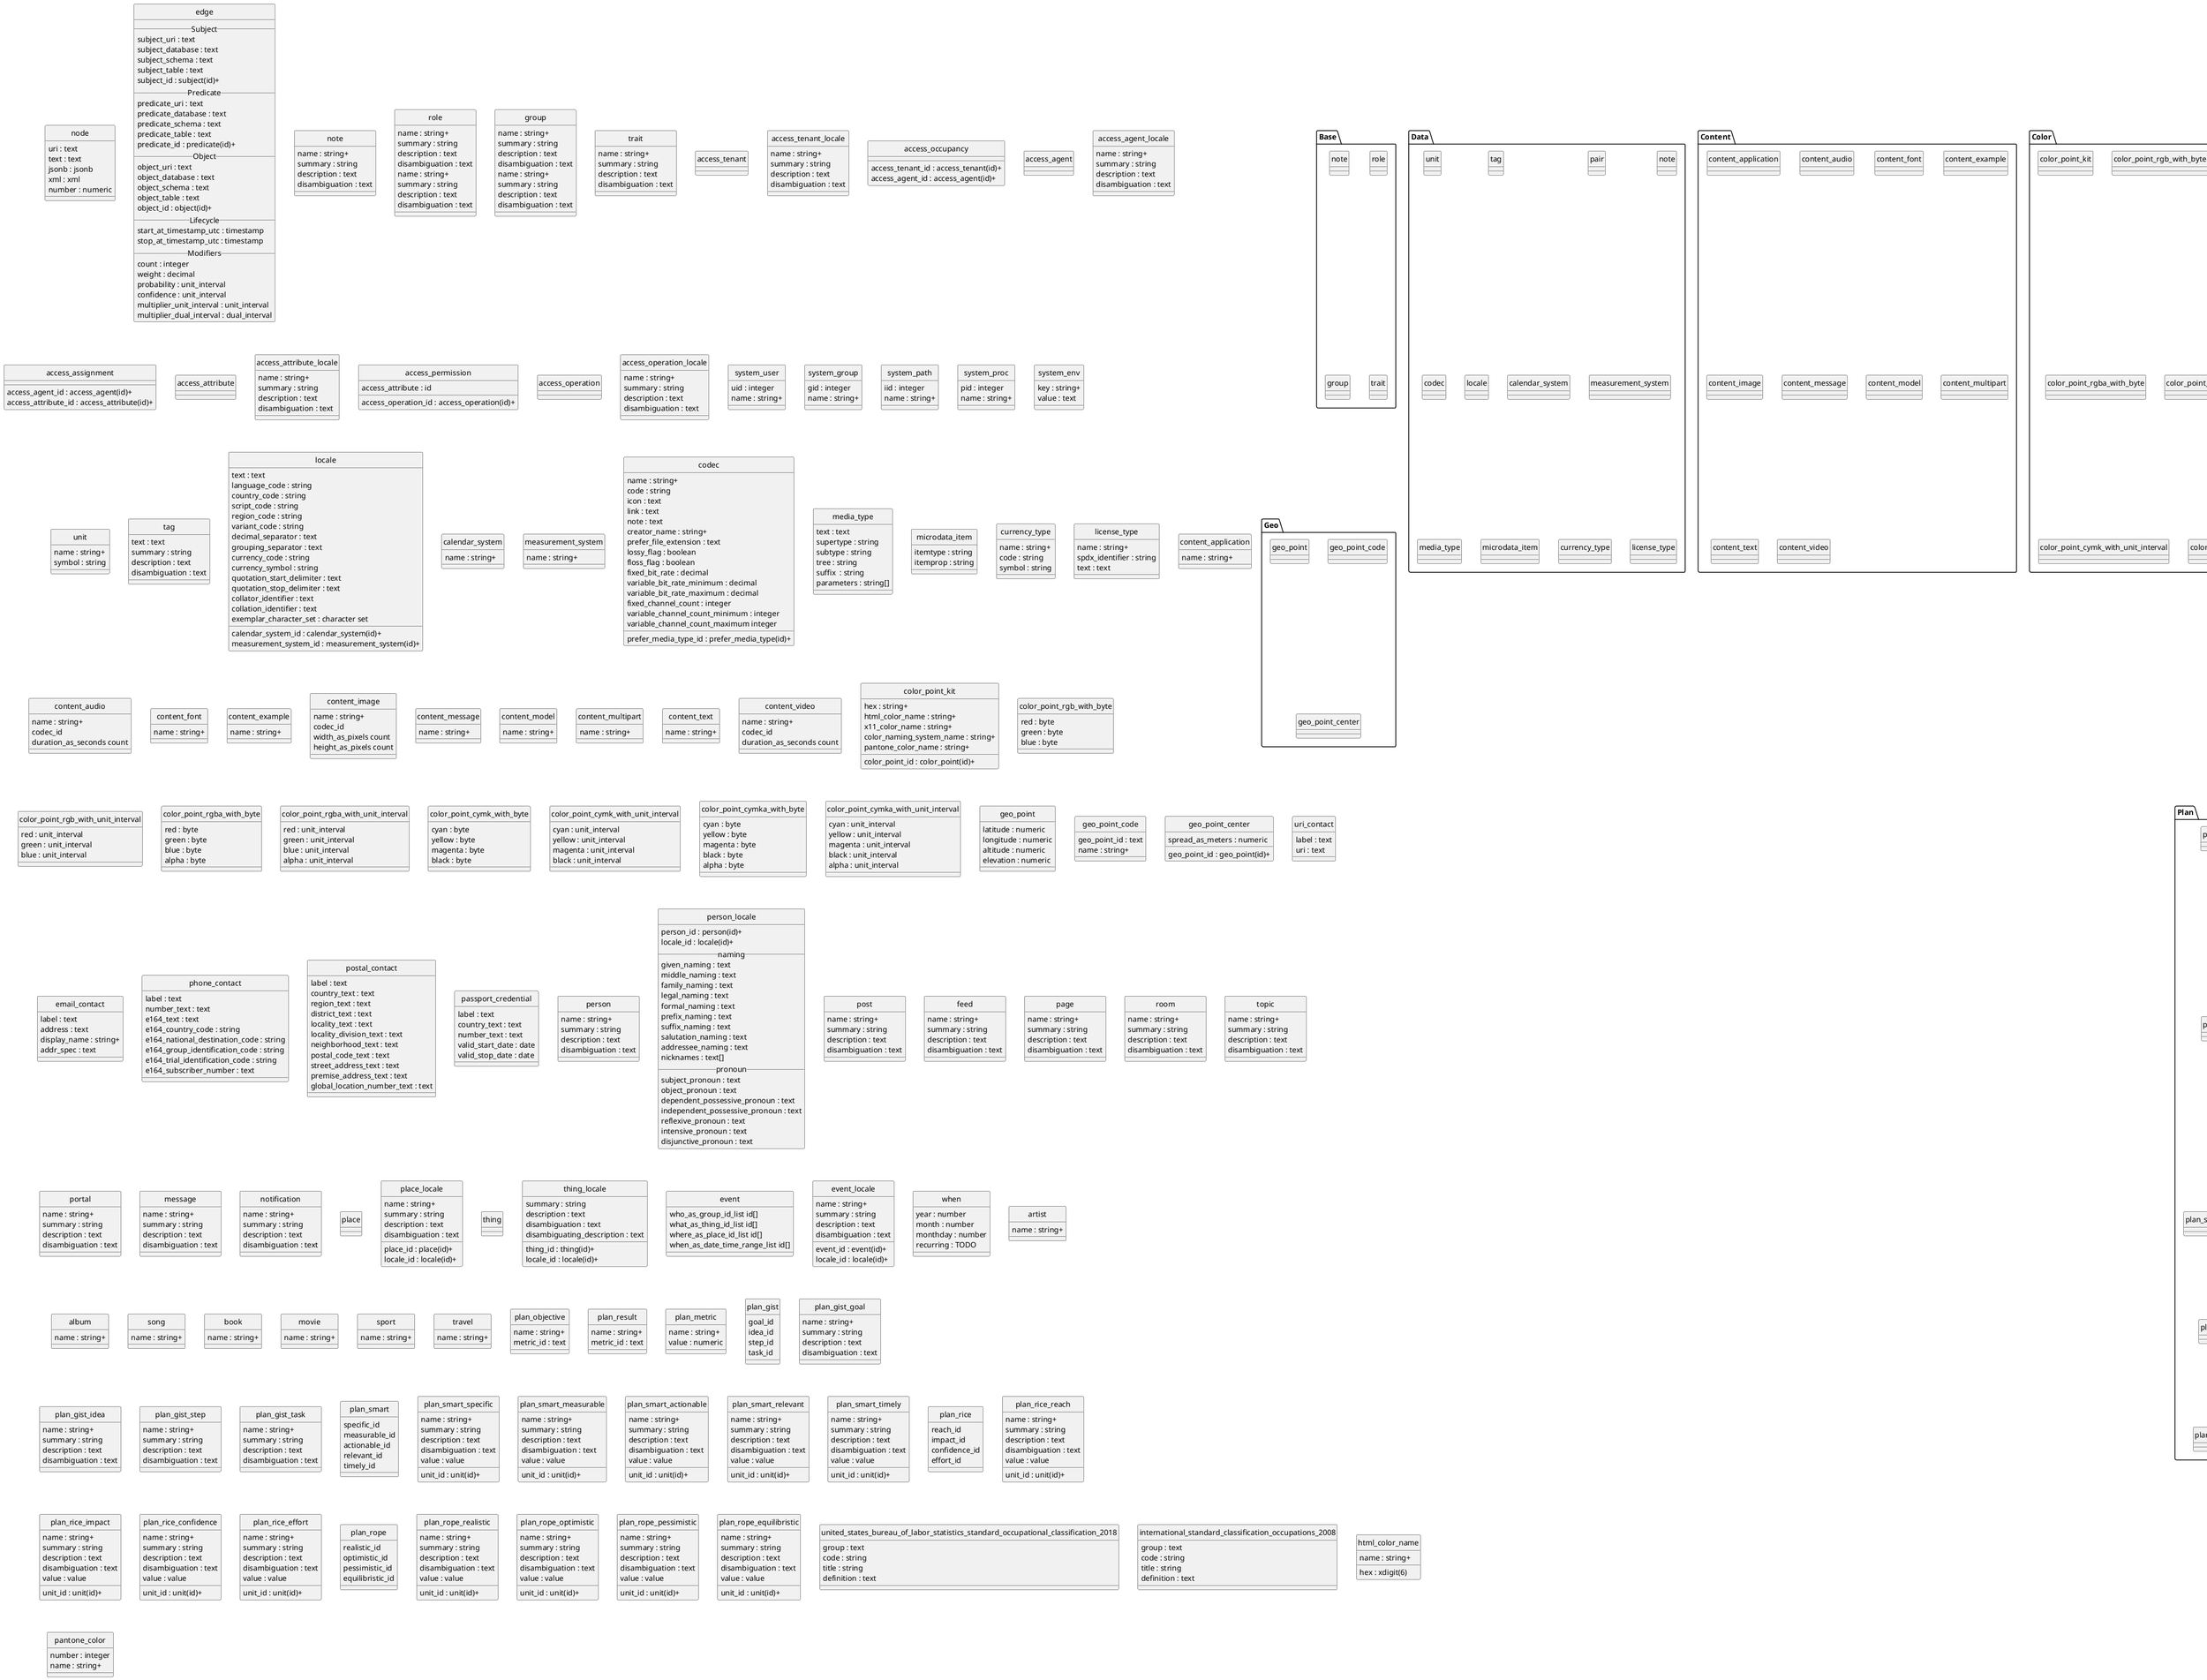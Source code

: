 @startuml all

' use monochrome instead of color
skinparam monochrome true
skinparam linetype ortho
hide circle

' use orthogonal lines to fix problems with angled crows feet
skinparam linetype ortho

' hide the spot
hide circle

'left to right direction
top to bottom direction

' transparent layout box
skinparam package<<Layout>> {
  borderColor Transparent
  backgroundColor Transparent
  fontColor Transparent
  stereotypeFontColor Transparent
}

'''
'
' Package section
'
'''

package Graph {
  entity node
  entity edge
}

package Base {
  entity note
  entity role
  entity group
  entity trait
}

package Data {
  entity unit
  entity tag
  entity pair
  entity note
  entity codec
  entity locale
  entity calendar_system
  entity measurement_system
  entity media_type
  entity microdata_item
  entity currency_type
  entity license_type
}

package Content {
  entity content_application
  entity content_audio
  entity content_font
  entity content_example
  entity content_image
  entity content_message
  entity content_model
  entity content_multipart
  entity content_text
  entity content_video
}

package Color {
  entity color_point_kit
  entity color_point_rgb_with_byte
  entity color_point_rgb_with_unit_interval
  entity color_point_rgba_with_byte
  entity color_point_rgba_with_unit_interval
  entity color_point_cymk_with_byte
  entity color_point_cymk_with_unit_interval
  entity color_point_cymka_with_byte
  entity color_point_cymka_with_unit_interval
}

package Geo {
  entity geo_point
  entity geo_point_code
  entity geo_point_center
}

package Contact {
  entity uri_contact
  entity email_contact
  entity phone_contact
  entity postal_contact
}

package Social {
  entity post
  entity feed
  entity page
  entity room
  entity role
  entity group
  entity topic
  entity portal
  entity message
  entity notification
}

package Concept {
  entity person
  entity person_locale
  entity place
  entity place_locale
  entity thing
  entity thing_locale
  entity event
  entity event_locale
  entity artist
  entity album
  entity song
  entity book
  entity when
  entity job_opening
  entity movie
  entity offer
  entity organization
  entity sport
  entity travel
}

package Plan {
  entity plan_objective
  entity plan_result
  entity plan_metric
  entity plan_gist
  entity plan_gist_goal
  entity plan_gist_idea
  entity plan_gist_step
  entity plan_gist_task
  entity plan_smart
  entity plan_smart_specific
  entity plan_smart_measurable
  entity plan_smart_actionable
  entity plan_smart_relevant
  entity plan_smart_timely
  entity plan_rice
  entity plan_rice_reach
  entity plan_rice_impact
  entity plan_rice_confidence
  entity plan_rice_effort
  entity plan_rope
  entity plan_rope_realistic
  entity plan_rope_optimistic
  entity plan_rope_pessimistic
  entity plan_rope_equilibristic
}

package Code {
  entity international_standard_classification_occupations_2008
  entity united_states_bureau_of_labor_statistics_standard_occupational_classification_2018
}

'''
'
' Graph
'
'''

entity node {
  uri : text
  text : text
  jsonb : jsonb
  xml : xml
  number : numeric
}

entity edge {
__ Subject __
  subject_uri : text
  subject_database : text
  subject_schema : text
  subject_table : text
  subject_id : subject(id)+
__ Predicate __
  predicate_uri : text
  predicate_database : text
  predicate_schema : text
  predicate_table : text
  predicate_id : predicate(id)+
__ Object __
  object_uri : text
  object_database : text
  object_schema : text
  object_table : text
  object_id : object(id)+
__ Lifecycle __
  start_at_timestamp_utc : timestamp
  stop_at_timestamp_utc : timestamp
__ Modifiers __
  count : integer
  weight : decimal
  probability : unit_interval
  confidence : unit_interval
  multiplier_unit_interval : unit_interval
  multiplier_dual_interval : dual_interval
}

'''
'
' Base
'
'''

entity note {
  name : string+
  summary : string
  description : text
  disambiguation : text
}

entity role {
  name : string+
  summary : string
  description : text
  disambiguation : text
}

entity group {
  name : string+
  summary : string
  description : text
  disambiguation : text
}

entity trait {
  name : string+
  summary : string
  description : text
  disambiguation : text
}

'''
'
' Access
'
'''

package Access {
  entity access_tenant
  entity access_tenant_locale
  entity access_occupancy
  entity access_agent
  entity access_agent_locale
  entity access_assignment
  entity access_attribute
  entity access_attribute_locale
  entity access_permission
  entity access_operation
  entity access_operation_locale
}


entity access_tenant {
}

entity access_tenant_locale {
  name : string+
  summary : string
  description : text
  disambiguation : text
}

entity access_occupancy {
  access_tenant_id : access_tenant(id)+
  access_agent_id : access_agent(id)+
}

entity access_agent {
}

entity access_agent_locale {
  name : string+
  summary : string
  description : text
  disambiguation : text
}

entity access_assignment {
  access_agent_id : access_agent(id)+
  access_attribute_id : access_attribute(id)+
}

entity access_attribute {
}

entity access_attribute_locale {
  name : string+
  summary : string
  description : text
  disambiguation : text
}

entity access_permission {
  access_attribute : id
  access_operation_id : access_operation(id)+
}

entity access_operation {
}

entity access_operation_locale {
  name : string+
  summary : string
  description : text
  disambiguation : text
}

'''
'
' System
'
'''

package System {
  entity system_user
  entity system_group
  entity system_path
  entity system_proc
  entity system_env
}

entity system_user {
  uid : integer
  name : string+
}

entity system_group {
  gid : integer
  name : string+
}

entity system_path {
  iid : integer
  name : string+
}

entity system_proc {
  pid : integer
  name : string+
}

entity system_env {
  key : string+
  value : text
}

'''
'
' Data
'
'''

entity unit {
  name : string+
  symbol : string
}

entity tag {
  text : text
  summary : string
  description : text
  disambiguation : text
}

entity locale {
  text : text
  language_code : string
  country_code : string
  script_code : string
  region_code : string
  variant_code : string
  decimal_separator : text
  grouping_separator : text
  currency_code : string
  currency_symbol : string
  quotation_start_delimiter : text
  quotation_stop_delimiter : text
  collator_identifier : text
  collation_identifier : text
  exemplar_character_set : character set
  calendar_system_id : calendar_system(id)+
  measurement_system_id : measurement_system(id)+
}

entity calendar_system {
  name : string+
}

entity measurement_system {
  name : string+
}

entity codec {
  name : string+
  code : string
  icon : text
  link : text
  note : text
  creator_name : string+
  prefer_file_extension : text
  prefer_media_type_id : prefer_media_type(id)+
  lossy_flag : boolean
  floss_flag : boolean
  fixed_bit_rate : decimal
  variable_bit_rate_minimum : decimal
  variable_bit_rate_maximum : decimal
  fixed_channel_count : integer
  variable_channel_count_minimum : integer
  variable_channel_count_maximum integer
}

entity media_type {
  text : text
  supertype : string
  subtype : string
  tree : string
  suffix  : string
  parameters : string[]
}

entity microdata_item {
  itemtype : string
  itemprop : string
}

entity currency_type {
  name : string+
  code : string
  symbol : string
}

entity license_type {
  name : string+
  spdx_identifier : string
  text : text
}

'''
'
' Content
'
'''

entity content_application {
  name : string+
}

entity content_audio {
  name : string+
  codec_id
  duration_as_seconds count
}

entity content_font {
  name : string+
}

entity content_example {
  name : string+
}

entity content_image {
  name : string+
  codec_id
  width_as_pixels count
  height_as_pixels count
}

entity content_message {
  name : string+
}

entity content_model {
  name : string+
}

entity content_multipart {
  name : string+
}

entity content_text {
  name : string+
}

entity content_video {
  name : string+
  codec_id
  duration_as_seconds count
}

'''
'
' Color
'
'''

entity color_point_kit {
  hex : string+
  color_point_id : color_point(id)+
  html_color_name : string+
  x11_color_name : string+
  color_naming_system_name : string+
  pantone_color_name : string+
}

' a.k.a. RGB-24
entity color_point_rgb_with_byte {
  red : byte
  green : byte
  blue : byte
}

entity color_point_rgb_with_unit_interval {
  red : unit_interval
  green : unit_interval
  blue : unit_interval
}

' a.k.a. RGBA-32
entity color_point_rgba_with_byte {
  red : byte
  green : byte
  blue : byte
  alpha : byte
}

entity color_point_rgba_with_unit_interval {
  red : unit_interval
  green : unit_interval
  blue : unit_interval
  alpha : unit_interval
}

entity color_point_cymk_with_byte {
  cyan : byte
  yellow : byte
  magenta : byte
  black : byte
}

entity color_point_cymk_with_unit_interval {
  cyan : unit_interval
  yellow : unit_interval
  magenta : unit_interval
  black : unit_interval
}

entity color_point_cymka_with_byte {
  cyan : byte
  yellow : byte
  magenta : byte
  black : byte
  alpha : byte
}

entity color_point_cymka_with_unit_interval {
  cyan : unit_interval
  yellow : unit_interval
  magenta : unit_interval
  black : unit_interval
  alpha : unit_interval
}

'''
'
' Geo
'
'''

entity geo_point {
  latitude : numeric
  longitude : numeric
  altitude : numeric
  elevation : numeric
}

entity geo_point_code {
  geo_point_id : text
  name : string+
}

entity geo_point_center {
  geo_point_id : geo_point(id)+
  spread_as_meters : numeric
}

'''
'
' Contact
'
'''

entity uri_contact {
  label : text
  uri : text
}

entity email_contact {
  label : text
  address : text
  display_name : string+
  addr_spec : text
}

entity phone_contact {
  label : text
  number_text : text
  e164_text : text
  e164_country_code : string
  e164_national_destination_code : string
  e164_group_identification_code : string
  e164_trial_identification_code : string
  e164_subscriber_number : text
}

entity postal_contact {
  label : text
  country_text : text
  region_text : text
  district_text : text
  locality_text : text
  locality_division_text : text
  neighborhood_text : text
  postal_code_text : text
  street_address_text : text
  premise_address_text : text
  global_location_number_text : text
}

entity passport_credential {
  label : text
  country_text : text
  number_text : text
  valid_start_date : date
  valid_stop_date : date
}

'''
'
' Personal
'
'''

entity person {
  name : string+
  summary : string
  description : text
  disambiguation : text
}

entity person_locale {
  person_id : person(id)+
  locale_id : locale(id)+
  __ naming __
  given_naming : text
  middle_naming : text
  family_naming : text
  legal_naming : text
  formal_naming : text
  prefix_naming : text
  suffix_naming : text
  salutation_naming : text
  addressee_naming : text
  nicknames : text[]
  __ pronoun __
  subject_pronoun : text
  object_pronoun : text
  dependent_possessive_pronoun : text
  independent_possessive_pronoun : text
  reflexive_pronoun : text
  intensive_pronoun : text
  disjunctive_pronoun : text
}

'''
'
' Social
'
'''

entity post {
  name : string+
  summary : string
  description : text
  disambiguation : text
}

entity feed {
  name : string+
  summary : string
  description : text
  disambiguation : text
}

entity page {
  name : string+
  summary : string
  description : text
  disambiguation : text
}

entity room {
  name : string+
  summary : string
  description : text
  disambiguation : text
}

entity role {
  name : string+
  summary : string
  description : text
  disambiguation : text
}

entity group {
  name : string+
  summary : string
  description : text
  disambiguation : text
}

entity topic {
  name : string+
  summary : string
  description : text
  disambiguation : text
}

entity portal {
  name : string+
  summary : string
  description : text
  disambiguation : text
}

entity message {
  name : string+
  summary : string
  description : text
  disambiguation : text
}

entity notification {
  name : string+
  summary : string
  description : text
  disambiguation : text
}

'''
'
' Concept
'
'''

entity place {
}

entity place_locale {
  place_id : place(id)+
  locale_id : locale(id)+
  name : string+
  summary : string
  description : text
  disambiguation : text
}

entity thing {
}

entity thing_locale {
  thing_id : thing(id)+
  locale_id : locale(id)+
  summary : string
  description : text
  disambiguation : text
  disambiguating_description : text
}

entity event {
  who_as_group_id_list id[]
  what_as_thing_id_list id[]
  where_as_place_id_list id[]
  when_as_date_time_range_list id[]
}

entity event_locale {
  event_id : event(id)+
  locale_id : locale(id)+
  name : string+
  summary : string
  description : text
  disambiguation : text
}

entity when {
  year : number
  month : number
  monthday : number
  recurring : TODO
}

entity artist {
  name : string+
}

entity album {
  name : string+
}

entity song {
  name : string+
}

entity book {
  name : string+
}

entity movie {
  name : string+
}

entity sport {
  name : string+
}

entity travel {
  name : string+
}

'''
'
' Plan
'
'''

entity plan_objective {
  name : string+
  metric_id : text
}

entity plan_result {
  name : string+
  metric_id : text
}

entity plan_metric {
  name : string+
  value : numeric
}


entity plan_gist {
  goal_id
  idea_id
  step_id
  task_id
}

entity plan_gist_goal {
  name : string+
  summary : string
  description : text
  disambiguation : text
}

entity plan_gist_idea {
  name : string+
  summary : string
  description : text
  disambiguation : text
}

entity plan_gist_step {
  name : string+
  summary : string
  description : text
  disambiguation : text
}

entity plan_gist_task {
  name : string+
  summary : string
  description : text
  disambiguation : text
}

entity plan_smart {
  specific_id
  measurable_id
  actionable_id
  relevant_id
  timely_id
}

entity plan_smart_specific {
  name : string+
  summary : string
  description : text
  disambiguation : text
  unit_id : unit(id)+
  value : value
}

entity plan_smart_measurable {
  name : string+
  summary : string
  description : text
  disambiguation : text
  unit_id : unit(id)+
  value : value
}

entity plan_smart_actionable {
  name : string+
  summary : string
  description : text
  disambiguation : text
  unit_id : unit(id)+
  value : value
}

entity plan_smart_relevant {
  name : string+
  summary : string
  description : text
  disambiguation : text
  unit_id : unit(id)+
  value : value
}

entity plan_smart_timely {
  name : string+
  summary : string
  description : text
  disambiguation : text
  unit_id : unit(id)+
  value : value
}

entity plan_rice {
  reach_id
  impact_id
  confidence_id
  effort_id
}

entity plan_rice_reach {
  name : string+
  summary : string
  description : text
  disambiguation : text
  unit_id : unit(id)+
  value : value
}

entity plan_rice_impact {
  name : string+
  summary : string
  description : text
  disambiguation : text
  unit_id : unit(id)+
  value : value
}

entity plan_rice_confidence {
  name : string+
  summary : string
  description : text
  disambiguation : text
  unit_id : unit(id)+
  value : value
}

entity plan_rice_effort {
  name : string+
  summary : string
  description : text
  disambiguation : text
  unit_id : unit(id)+
  value : value
}

entity plan_rope {
  realistic_id
  optimistic_id
  pessimistic_id
  equilibristic_id
}

entity plan_rope_realistic {
  name : string+
  summary : string
  description : text
  disambiguation : text
  unit_id : unit(id)+
  value : value
}

entity plan_rope_optimistic {
  name : string+
  summary : string
  description : text
  disambiguation : text
  unit_id : unit(id)+
  value : value
}

entity plan_rope_pessimistic {
  name : string+
  summary : string
  description : text
  disambiguation : text
  unit_id : unit(id)+
  value : value
}

entity plan_rope_equilibristic {
  name : string+
  summary : string
  description : text
  disambiguation : text
  unit_id : unit(id)+
  value : value
}

'''
'
' Code
'
'''

entity united_states_bureau_of_labor_statistics_standard_occupational_classification_2018 {
  group : text
  code : string
  title : string
  definition : text
}

entity international_standard_classification_occupations_2008 {
  group : text
  code : string
  title : string
  definition : text
}

entity html_color_name {
  hex : xdigit(6)
  name : string+
}

entity pantone_color {
  number : integer
  name : string+
}

@enduml
